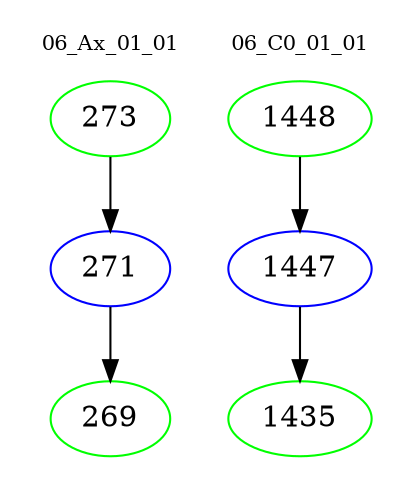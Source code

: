 digraph{
subgraph cluster_0 {
color = white
label = "06_Ax_01_01";
fontsize=10;
T0_273 [label="273", color="green"]
T0_273 -> T0_271 [color="black"]
T0_271 [label="271", color="blue"]
T0_271 -> T0_269 [color="black"]
T0_269 [label="269", color="green"]
}
subgraph cluster_1 {
color = white
label = "06_C0_01_01";
fontsize=10;
T1_1448 [label="1448", color="green"]
T1_1448 -> T1_1447 [color="black"]
T1_1447 [label="1447", color="blue"]
T1_1447 -> T1_1435 [color="black"]
T1_1435 [label="1435", color="green"]
}
}
